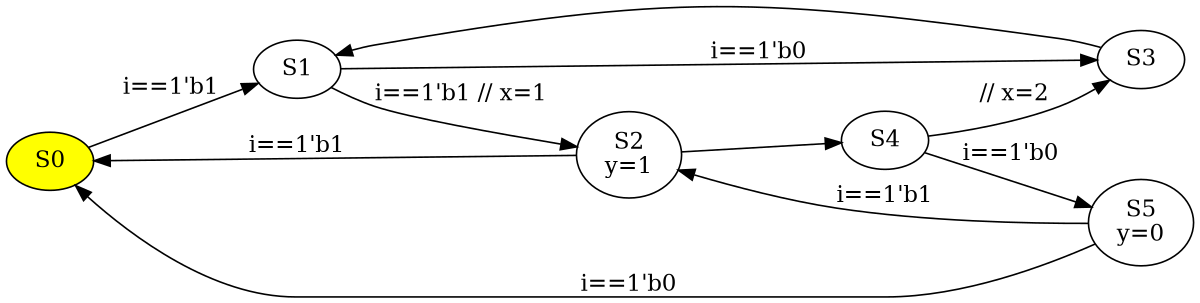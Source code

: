 digraph fsmlog {
rankdir=LR
size="8,5"
S0 [style=filled fillcolor=yellow label="S0"]
S1 [label="S1"]
S2 [label="S2\ny=1"]
S3 [label="S3"]
S4 [label="S4"]
S5 [label="S5\ny=0"]
S0->S1[label="i==1'b1"]
S1->S2[label="i==1'b1 // x=1"]
S1->S3[label="i==1'b0"]
S2->S0[label="i==1'b1"]
S2->S4[label=""]
S3->S1
S4->S5[label="i==1'b0"]
S4->S3[label=" // x=2"]
S5->S0[label="i==1'b0"]
S5->S2[label="i==1'b1"]
}
